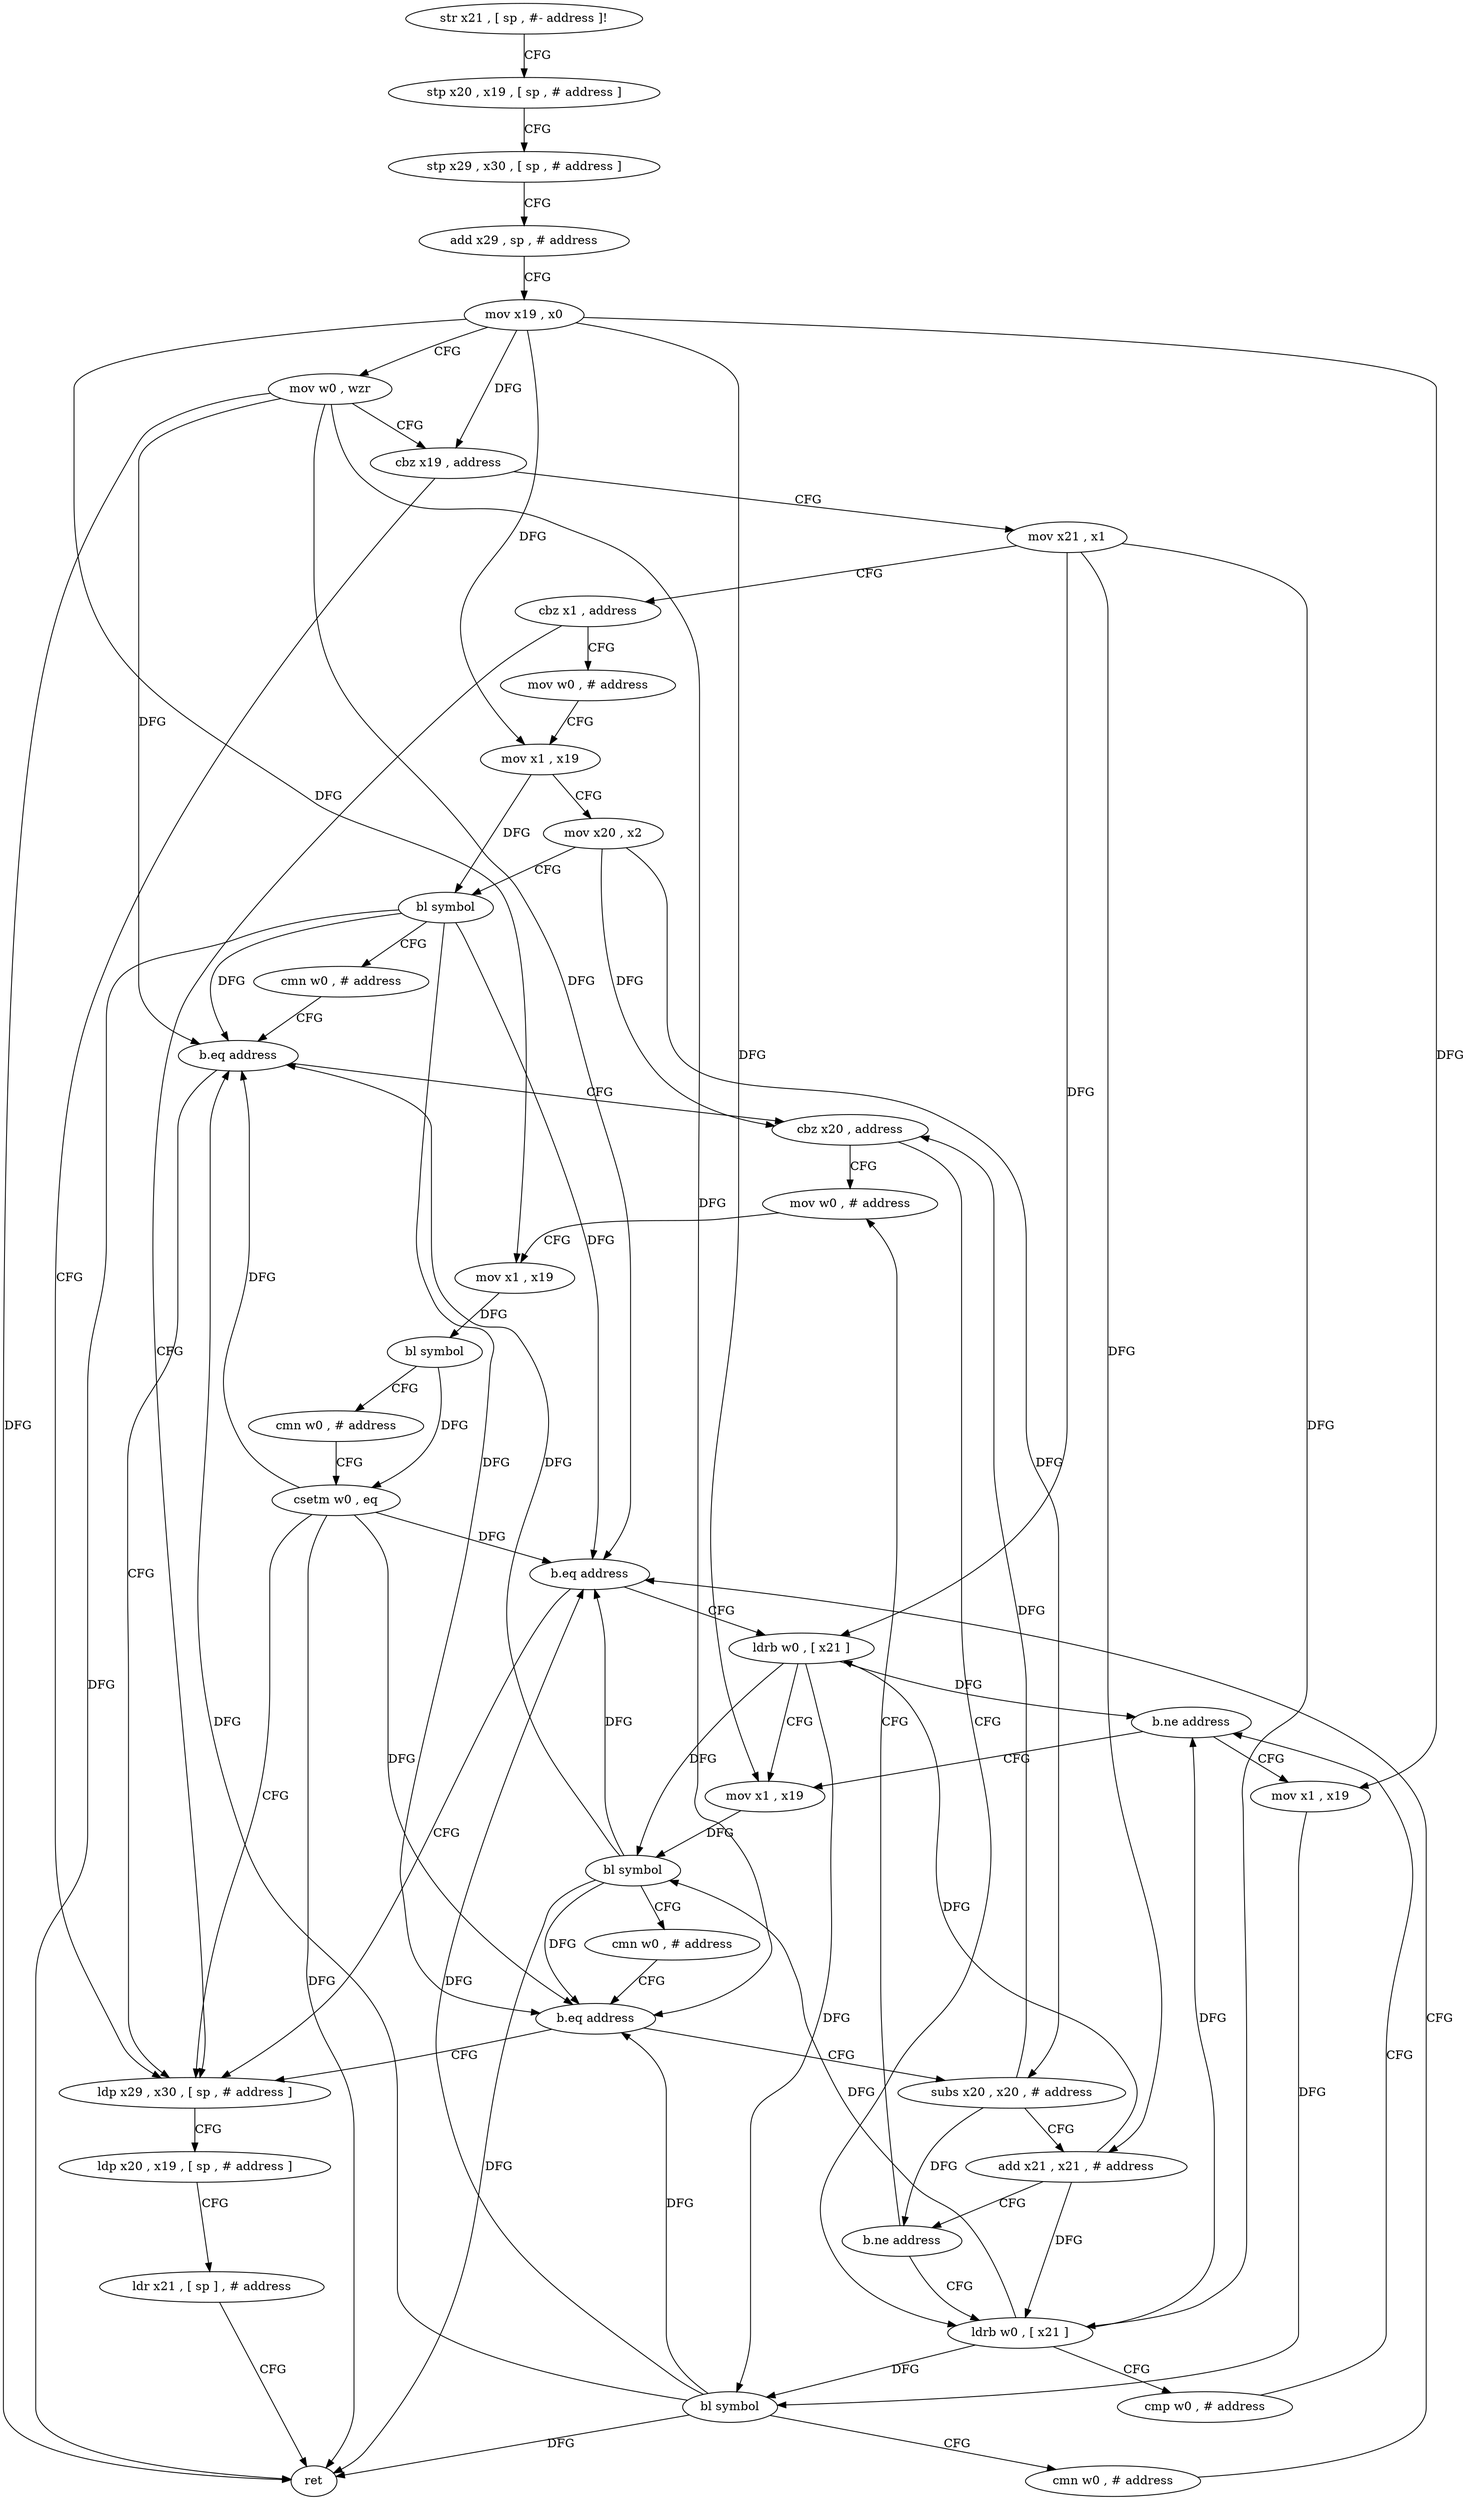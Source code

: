 digraph "func" {
"4299980" [label = "str x21 , [ sp , #- address ]!" ]
"4299984" [label = "stp x20 , x19 , [ sp , # address ]" ]
"4299988" [label = "stp x29 , x30 , [ sp , # address ]" ]
"4299992" [label = "add x29 , sp , # address" ]
"4299996" [label = "mov x19 , x0" ]
"4300000" [label = "mov w0 , wzr" ]
"4300004" [label = "cbz x19 , address" ]
"4300124" [label = "ldp x29 , x30 , [ sp , # address ]" ]
"4300008" [label = "mov x21 , x1" ]
"4300128" [label = "ldp x20 , x19 , [ sp , # address ]" ]
"4300132" [label = "ldr x21 , [ sp ] , # address" ]
"4300136" [label = "ret" ]
"4300012" [label = "cbz x1 , address" ]
"4300016" [label = "mov w0 , # address" ]
"4300020" [label = "mov x1 , x19" ]
"4300024" [label = "mov x20 , x2" ]
"4300028" [label = "bl symbol" ]
"4300032" [label = "cmn w0 , # address" ]
"4300036" [label = "b.eq address" ]
"4300040" [label = "cbz x20 , address" ]
"4300104" [label = "mov w0 , # address" ]
"4300044" [label = "ldrb w0 , [ x21 ]" ]
"4300108" [label = "mov x1 , x19" ]
"4300112" [label = "bl symbol" ]
"4300116" [label = "cmn w0 , # address" ]
"4300120" [label = "csetm w0 , eq" ]
"4300048" [label = "cmp w0 , # address" ]
"4300052" [label = "b.ne address" ]
"4300076" [label = "mov x1 , x19" ]
"4300056" [label = "mov x1 , x19" ]
"4300080" [label = "bl symbol" ]
"4300084" [label = "cmn w0 , # address" ]
"4300088" [label = "b.eq address" ]
"4300092" [label = "subs x20 , x20 , # address" ]
"4300060" [label = "bl symbol" ]
"4300064" [label = "cmn w0 , # address" ]
"4300068" [label = "b.eq address" ]
"4300072" [label = "ldrb w0 , [ x21 ]" ]
"4300096" [label = "add x21 , x21 , # address" ]
"4300100" [label = "b.ne address" ]
"4299980" -> "4299984" [ label = "CFG" ]
"4299984" -> "4299988" [ label = "CFG" ]
"4299988" -> "4299992" [ label = "CFG" ]
"4299992" -> "4299996" [ label = "CFG" ]
"4299996" -> "4300000" [ label = "CFG" ]
"4299996" -> "4300004" [ label = "DFG" ]
"4299996" -> "4300020" [ label = "DFG" ]
"4299996" -> "4300108" [ label = "DFG" ]
"4299996" -> "4300076" [ label = "DFG" ]
"4299996" -> "4300056" [ label = "DFG" ]
"4300000" -> "4300004" [ label = "CFG" ]
"4300000" -> "4300136" [ label = "DFG" ]
"4300000" -> "4300036" [ label = "DFG" ]
"4300000" -> "4300088" [ label = "DFG" ]
"4300000" -> "4300068" [ label = "DFG" ]
"4300004" -> "4300124" [ label = "CFG" ]
"4300004" -> "4300008" [ label = "CFG" ]
"4300124" -> "4300128" [ label = "CFG" ]
"4300008" -> "4300012" [ label = "CFG" ]
"4300008" -> "4300044" [ label = "DFG" ]
"4300008" -> "4300096" [ label = "DFG" ]
"4300008" -> "4300072" [ label = "DFG" ]
"4300128" -> "4300132" [ label = "CFG" ]
"4300132" -> "4300136" [ label = "CFG" ]
"4300012" -> "4300124" [ label = "CFG" ]
"4300012" -> "4300016" [ label = "CFG" ]
"4300016" -> "4300020" [ label = "CFG" ]
"4300020" -> "4300024" [ label = "CFG" ]
"4300020" -> "4300028" [ label = "DFG" ]
"4300024" -> "4300028" [ label = "CFG" ]
"4300024" -> "4300040" [ label = "DFG" ]
"4300024" -> "4300092" [ label = "DFG" ]
"4300028" -> "4300032" [ label = "CFG" ]
"4300028" -> "4300136" [ label = "DFG" ]
"4300028" -> "4300036" [ label = "DFG" ]
"4300028" -> "4300088" [ label = "DFG" ]
"4300028" -> "4300068" [ label = "DFG" ]
"4300032" -> "4300036" [ label = "CFG" ]
"4300036" -> "4300124" [ label = "CFG" ]
"4300036" -> "4300040" [ label = "CFG" ]
"4300040" -> "4300104" [ label = "CFG" ]
"4300040" -> "4300044" [ label = "CFG" ]
"4300104" -> "4300108" [ label = "CFG" ]
"4300044" -> "4300048" [ label = "CFG" ]
"4300044" -> "4300052" [ label = "DFG" ]
"4300044" -> "4300080" [ label = "DFG" ]
"4300044" -> "4300060" [ label = "DFG" ]
"4300108" -> "4300112" [ label = "DFG" ]
"4300112" -> "4300116" [ label = "CFG" ]
"4300112" -> "4300120" [ label = "DFG" ]
"4300116" -> "4300120" [ label = "CFG" ]
"4300120" -> "4300124" [ label = "CFG" ]
"4300120" -> "4300036" [ label = "DFG" ]
"4300120" -> "4300136" [ label = "DFG" ]
"4300120" -> "4300088" [ label = "DFG" ]
"4300120" -> "4300068" [ label = "DFG" ]
"4300048" -> "4300052" [ label = "CFG" ]
"4300052" -> "4300076" [ label = "CFG" ]
"4300052" -> "4300056" [ label = "CFG" ]
"4300076" -> "4300080" [ label = "DFG" ]
"4300056" -> "4300060" [ label = "DFG" ]
"4300080" -> "4300084" [ label = "CFG" ]
"4300080" -> "4300036" [ label = "DFG" ]
"4300080" -> "4300136" [ label = "DFG" ]
"4300080" -> "4300088" [ label = "DFG" ]
"4300080" -> "4300068" [ label = "DFG" ]
"4300084" -> "4300088" [ label = "CFG" ]
"4300088" -> "4300124" [ label = "CFG" ]
"4300088" -> "4300092" [ label = "CFG" ]
"4300092" -> "4300096" [ label = "CFG" ]
"4300092" -> "4300040" [ label = "DFG" ]
"4300092" -> "4300100" [ label = "DFG" ]
"4300060" -> "4300064" [ label = "CFG" ]
"4300060" -> "4300036" [ label = "DFG" ]
"4300060" -> "4300088" [ label = "DFG" ]
"4300060" -> "4300136" [ label = "DFG" ]
"4300060" -> "4300068" [ label = "DFG" ]
"4300064" -> "4300068" [ label = "CFG" ]
"4300068" -> "4300124" [ label = "CFG" ]
"4300068" -> "4300072" [ label = "CFG" ]
"4300072" -> "4300076" [ label = "CFG" ]
"4300072" -> "4300052" [ label = "DFG" ]
"4300072" -> "4300080" [ label = "DFG" ]
"4300072" -> "4300060" [ label = "DFG" ]
"4300096" -> "4300100" [ label = "CFG" ]
"4300096" -> "4300044" [ label = "DFG" ]
"4300096" -> "4300072" [ label = "DFG" ]
"4300100" -> "4300044" [ label = "CFG" ]
"4300100" -> "4300104" [ label = "CFG" ]
}
